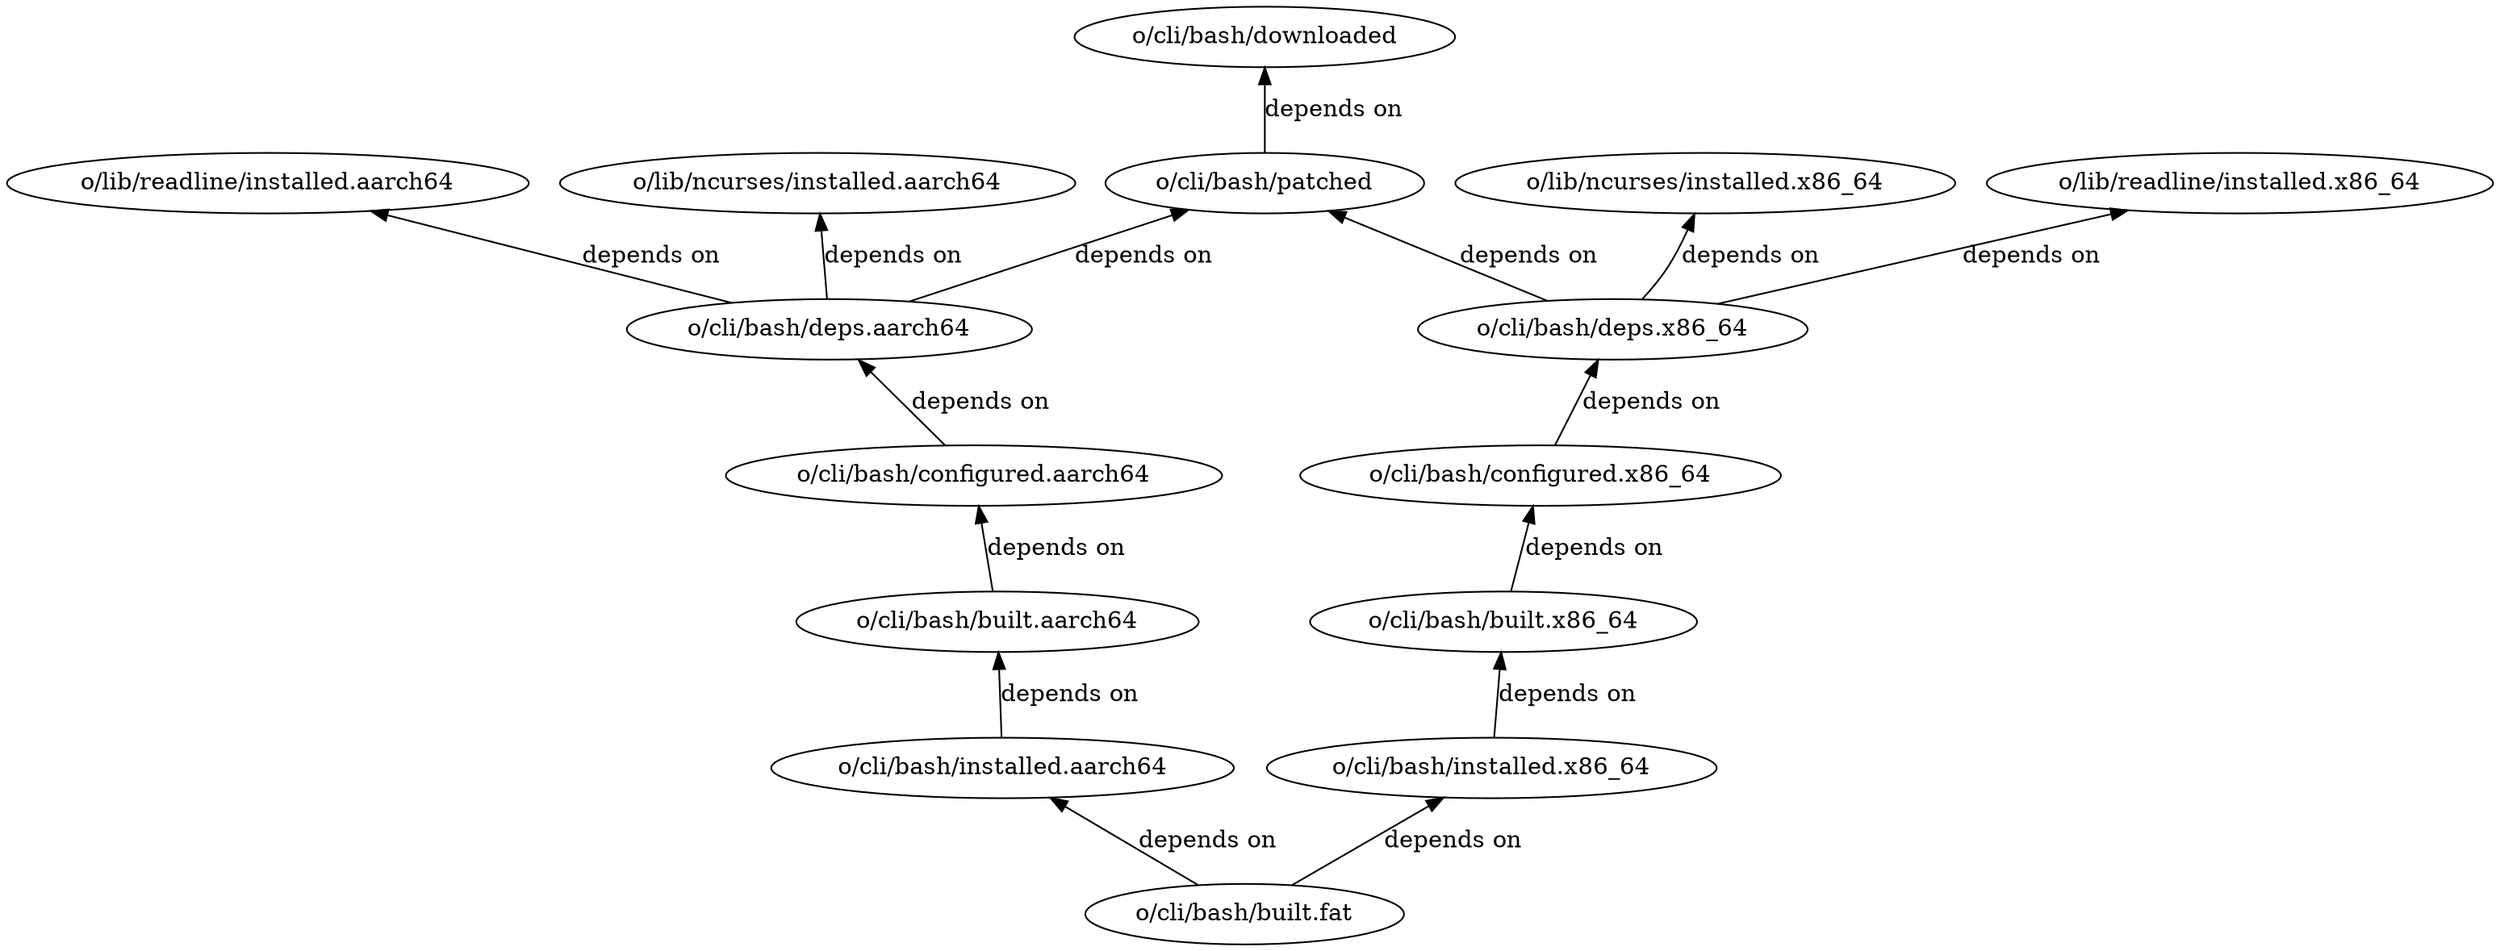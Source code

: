 
digraph {
    rankdir="TB"

    down [label="o/cli/bash/downloaded"]
    patch [label="o/cli/bash/patched"]
    dep1 [label="o/cli/bash/deps.x86_64"]
    dep2 [label="o/cli/bash/deps.aarch64"]
    conf1 [label="o/cli/bash/configured.x86_64"]
    conf2 [label="o/cli/bash/configured.aarch64"]
    build1 [label="o/cli/bash/built.x86_64"]
    build2 [label="o/cli/bash/built.aarch64"]
    inst1 [label="o/cli/bash/installed.x86_64"]
    inst2 [label="o/cli/bash/installed.aarch64"]
    inst11 [label="o/lib/ncurses/installed.x86_64"]
    inst12 [label="o/lib/readline/installed.x86_64"]
    inst21 [label="o/lib/ncurses/installed.aarch64"]
    inst22 [label="o/lib/readline/installed.aarch64"]
    fat [label="o/cli/bash/built.fat"]

    down  ->  patch [label="depends on",dir=back]
    patch  ->  dep1  [label="depends on",dir=back]
    inst11  ->  dep1 [label="depends on",dir=back]
    inst12  ->  dep1 [label="depends on",dir=back]
    dep1  ->  conf1 [label="depends on",dir=back]
    conf1  ->  build1 [label="depends on",dir=back]
    build1  ->  inst1 [label="depends on",dir=back]
    inst1  ->  fat [label="depends on",dir=back]
    patch  ->  dep2  [label="depends on",dir=back]
    inst21  ->  dep2 [label="depends on",dir=back]
    inst22  ->  dep2 [label="depends on",dir=back]
    dep2  ->  conf2 [label="depends on",dir=back]
    conf2  ->  build2 [label="depends on",dir=back]
    build2  ->  inst2 [label="depends on",dir=back]
    inst2  ->  fat [label="depends on",dir=back]
}
